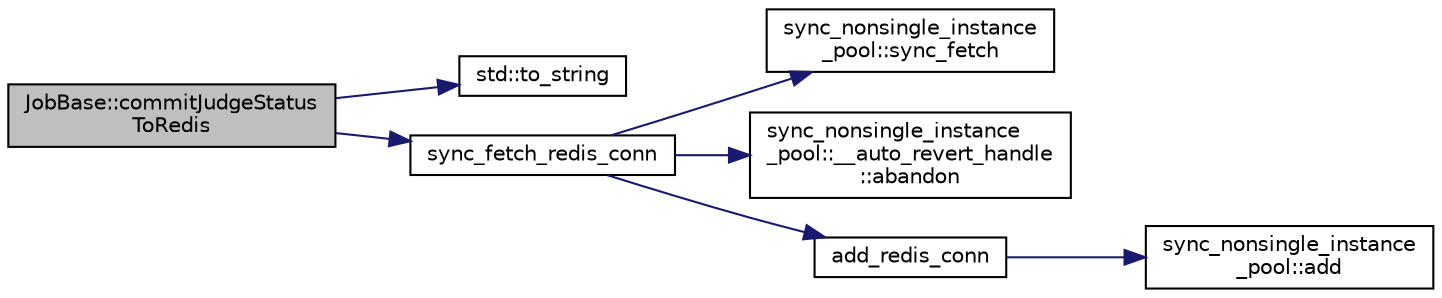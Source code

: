 digraph "JobBase::commitJudgeStatusToRedis"
{
 // LATEX_PDF_SIZE
  edge [fontname="Helvetica",fontsize="10",labelfontname="Helvetica",labelfontsize="10"];
  node [fontname="Helvetica",fontsize="10",shape=record];
  rankdir="LR";
  Node5 [label="JobBase::commitJudgeStatus\lToRedis",height=0.2,width=0.4,color="black", fillcolor="grey75", style="filled", fontcolor="black",tooltip="将当前评测状态提交到 redis 数据库。"];
  Node5 -> Node6 [color="midnightblue",fontsize="10",style="solid",fontname="Helvetica"];
  Node6 [label="std::to_string",height=0.2,width=0.4,color="black", fillcolor="white", style="filled",URL="$namespacestd.html#aee474c547aeb0d844616a7defb3846a9",tooltip=" "];
  Node5 -> Node7 [color="midnightblue",fontsize="10",style="solid",fontname="Helvetica"];
  Node7 [label="sync_fetch_redis_conn",height=0.2,width=0.4,color="black", fillcolor="white", style="filled",URL="$master_2redis__conn__factory_8hpp.html#ab198e48c9dee63607145289ef1aa7757",tooltip=" "];
  Node7 -> Node8 [color="midnightblue",fontsize="10",style="solid",fontname="Helvetica"];
  Node8 [label="sync_nonsingle_instance\l_pool::sync_fetch",height=0.2,width=0.4,color="black", fillcolor="white", style="filled",URL="$classsync__nonsingle__instance__pool.html#a737a17399fd4b8ac9894d0fa379caa41",tooltip=" "];
  Node7 -> Node9 [color="midnightblue",fontsize="10",style="solid",fontname="Helvetica"];
  Node9 [label="sync_nonsingle_instance\l_pool::__auto_revert_handle\l::abandon",height=0.2,width=0.4,color="black", fillcolor="white", style="filled",URL="$classsync__nonsingle__instance__pool_1_1____auto__revert__handle.html#a11a1bd0b4726a771bb3ef0b5a010f340",tooltip=" "];
  Node7 -> Node10 [color="midnightblue",fontsize="10",style="solid",fontname="Helvetica"];
  Node10 [label="add_redis_conn",height=0.2,width=0.4,color="black", fillcolor="white", style="filled",URL="$master_2redis__conn__factory_8hpp.html#a2c9be7394111105ab04a9aeafebb3188",tooltip=" "];
  Node10 -> Node11 [color="midnightblue",fontsize="10",style="solid",fontname="Helvetica"];
  Node11 [label="sync_nonsingle_instance\l_pool::add",height=0.2,width=0.4,color="black", fillcolor="white", style="filled",URL="$classsync__nonsingle__instance__pool.html#a2aee96341e92381860e4366201cee988",tooltip=" "];
}
